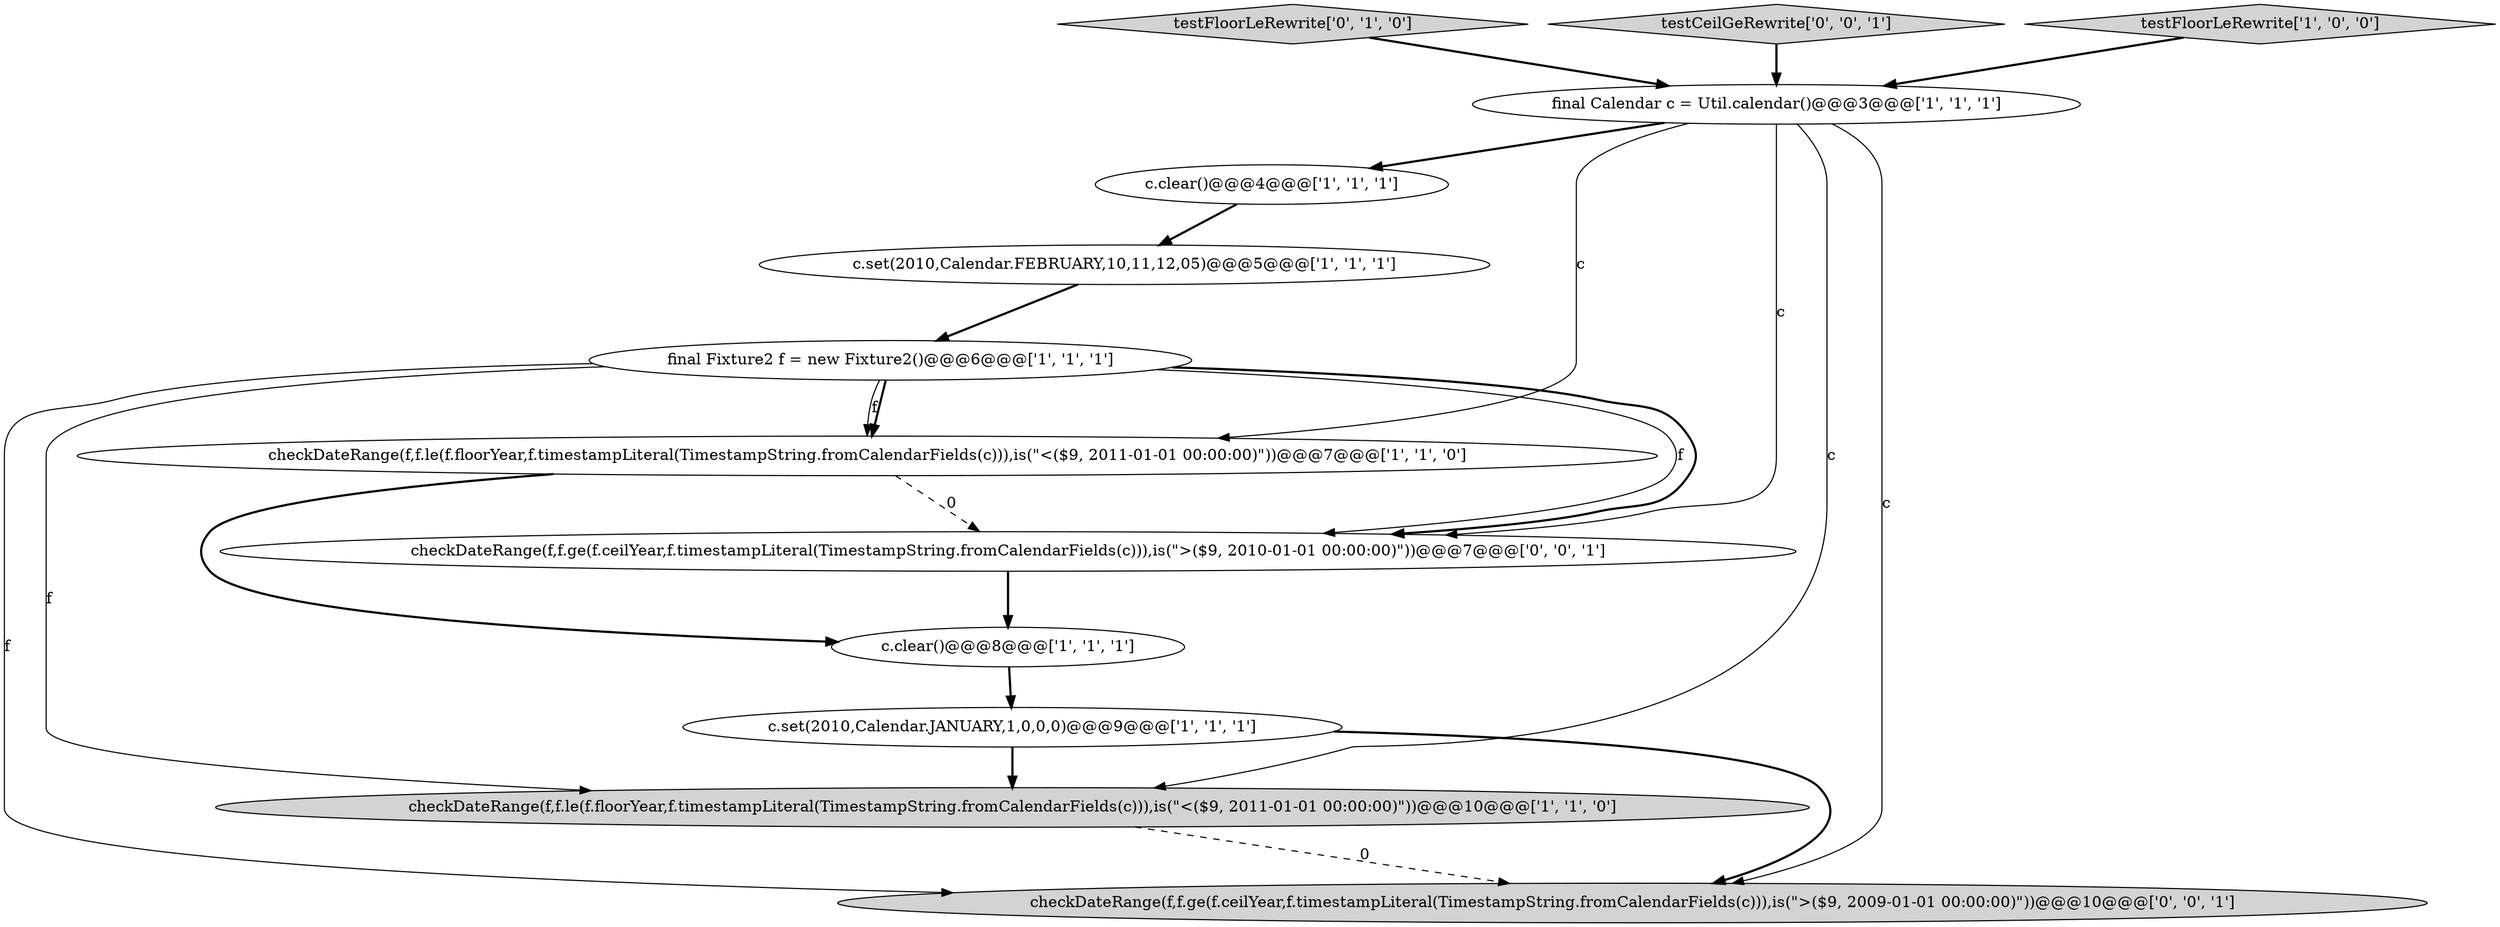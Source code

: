 digraph {
9 [style = filled, label = "testFloorLeRewrite['0', '1', '0']", fillcolor = lightgray, shape = diamond image = "AAA0AAABBB2BBB"];
11 [style = filled, label = "testCeilGeRewrite['0', '0', '1']", fillcolor = lightgray, shape = diamond image = "AAA0AAABBB3BBB"];
6 [style = filled, label = "final Fixture2 f = new Fixture2()@@@6@@@['1', '1', '1']", fillcolor = white, shape = ellipse image = "AAA0AAABBB1BBB"];
2 [style = filled, label = "c.set(2010,Calendar.FEBRUARY,10,11,12,05)@@@5@@@['1', '1', '1']", fillcolor = white, shape = ellipse image = "AAA0AAABBB1BBB"];
1 [style = filled, label = "checkDateRange(f,f.le(f.floorYear,f.timestampLiteral(TimestampString.fromCalendarFields(c))),is(\"<($9, 2011-01-01 00:00:00)\"))@@@10@@@['1', '1', '0']", fillcolor = lightgray, shape = ellipse image = "AAA0AAABBB1BBB"];
3 [style = filled, label = "c.clear()@@@8@@@['1', '1', '1']", fillcolor = white, shape = ellipse image = "AAA0AAABBB1BBB"];
10 [style = filled, label = "checkDateRange(f,f.ge(f.ceilYear,f.timestampLiteral(TimestampString.fromCalendarFields(c))),is(\">($9, 2009-01-01 00:00:00)\"))@@@10@@@['0', '0', '1']", fillcolor = lightgray, shape = ellipse image = "AAA0AAABBB3BBB"];
8 [style = filled, label = "checkDateRange(f,f.le(f.floorYear,f.timestampLiteral(TimestampString.fromCalendarFields(c))),is(\"<($9, 2011-01-01 00:00:00)\"))@@@7@@@['1', '1', '0']", fillcolor = white, shape = ellipse image = "AAA0AAABBB1BBB"];
12 [style = filled, label = "checkDateRange(f,f.ge(f.ceilYear,f.timestampLiteral(TimestampString.fromCalendarFields(c))),is(\">($9, 2010-01-01 00:00:00)\"))@@@7@@@['0', '0', '1']", fillcolor = white, shape = ellipse image = "AAA0AAABBB3BBB"];
5 [style = filled, label = "c.clear()@@@4@@@['1', '1', '1']", fillcolor = white, shape = ellipse image = "AAA0AAABBB1BBB"];
4 [style = filled, label = "testFloorLeRewrite['1', '0', '0']", fillcolor = lightgray, shape = diamond image = "AAA0AAABBB1BBB"];
0 [style = filled, label = "c.set(2010,Calendar.JANUARY,1,0,0,0)@@@9@@@['1', '1', '1']", fillcolor = white, shape = ellipse image = "AAA0AAABBB1BBB"];
7 [style = filled, label = "final Calendar c = Util.calendar()@@@3@@@['1', '1', '1']", fillcolor = white, shape = ellipse image = "AAA0AAABBB1BBB"];
6->1 [style = solid, label="f"];
7->8 [style = solid, label="c"];
2->6 [style = bold, label=""];
8->3 [style = bold, label=""];
8->12 [style = dashed, label="0"];
6->12 [style = solid, label="f"];
1->10 [style = dashed, label="0"];
9->7 [style = bold, label=""];
4->7 [style = bold, label=""];
3->0 [style = bold, label=""];
7->1 [style = solid, label="c"];
5->2 [style = bold, label=""];
7->5 [style = bold, label=""];
0->10 [style = bold, label=""];
7->12 [style = solid, label="c"];
6->8 [style = solid, label="f"];
0->1 [style = bold, label=""];
6->8 [style = bold, label=""];
12->3 [style = bold, label=""];
7->10 [style = solid, label="c"];
11->7 [style = bold, label=""];
6->10 [style = solid, label="f"];
6->12 [style = bold, label=""];
}
